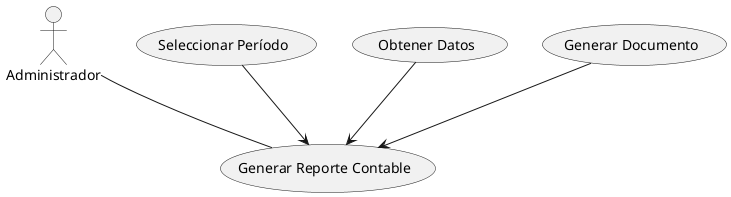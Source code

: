 @startuml
actor Administrador

(Seleccionar Período) --> (Generar Reporte Contable)
(Obtener Datos) --> (Generar Reporte Contable)
(Generar Documento) --> (Generar Reporte Contable)

Administrador -- (Generar Reporte Contable)
@enduml
